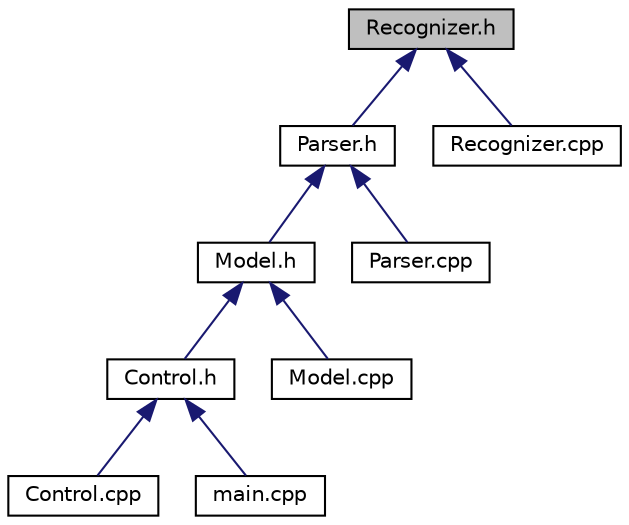 digraph "Recognizer.h"
{
  edge [fontname="Helvetica",fontsize="10",labelfontname="Helvetica",labelfontsize="10"];
  node [fontname="Helvetica",fontsize="10",shape=record];
  Node1 [label="Recognizer.h",height=0.2,width=0.4,color="black", fillcolor="grey75", style="filled", fontcolor="black"];
  Node1 -> Node2 [dir="back",color="midnightblue",fontsize="10",style="solid",fontname="Helvetica"];
  Node2 [label="Parser.h",height=0.2,width=0.4,color="black", fillcolor="white", style="filled",URL="$Parser_8h.html"];
  Node2 -> Node3 [dir="back",color="midnightblue",fontsize="10",style="solid",fontname="Helvetica"];
  Node3 [label="Model.h",height=0.2,width=0.4,color="black", fillcolor="white", style="filled",URL="$Model_8h.html"];
  Node3 -> Node4 [dir="back",color="midnightblue",fontsize="10",style="solid",fontname="Helvetica"];
  Node4 [label="Control.h",height=0.2,width=0.4,color="black", fillcolor="white", style="filled",URL="$Control_8h.html"];
  Node4 -> Node5 [dir="back",color="midnightblue",fontsize="10",style="solid",fontname="Helvetica"];
  Node5 [label="Control.cpp",height=0.2,width=0.4,color="black", fillcolor="white", style="filled",URL="$Control_8cpp.html"];
  Node4 -> Node6 [dir="back",color="midnightblue",fontsize="10",style="solid",fontname="Helvetica"];
  Node6 [label="main.cpp",height=0.2,width=0.4,color="black", fillcolor="white", style="filled",URL="$main_8cpp.html"];
  Node3 -> Node7 [dir="back",color="midnightblue",fontsize="10",style="solid",fontname="Helvetica"];
  Node7 [label="Model.cpp",height=0.2,width=0.4,color="black", fillcolor="white", style="filled",URL="$Model_8cpp.html"];
  Node2 -> Node8 [dir="back",color="midnightblue",fontsize="10",style="solid",fontname="Helvetica"];
  Node8 [label="Parser.cpp",height=0.2,width=0.4,color="black", fillcolor="white", style="filled",URL="$Parser_8cpp.html"];
  Node1 -> Node9 [dir="back",color="midnightblue",fontsize="10",style="solid",fontname="Helvetica"];
  Node9 [label="Recognizer.cpp",height=0.2,width=0.4,color="black", fillcolor="white", style="filled",URL="$Recognizer_8cpp.html"];
}
